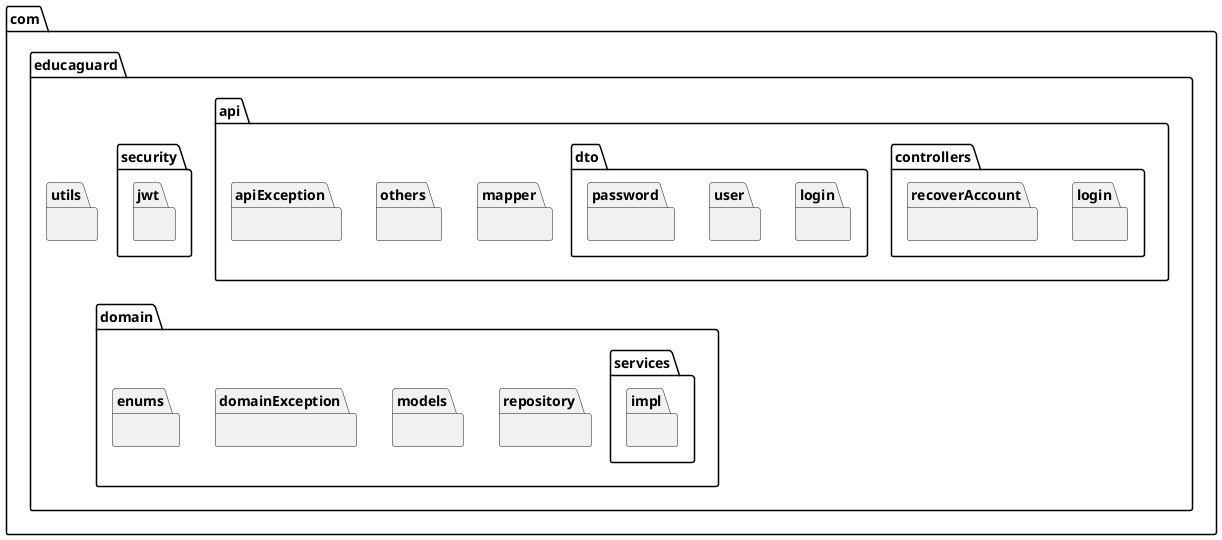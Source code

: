 @startuml

package com.educaguard.api.controllers.login {
}
package com.educaguard.domain.services {
}
package com.educaguard.domain.services.impl {
}
package com.educaguard.api.dto.login {
}
package com.educaguard.api.mapper {
}
package com.educaguard.api.others {
}
package com.educaguard.domain.repository {
}
package com.educaguard.domain.services.impl {
}
package com.educaguard.api.dto.user {
}
package com.educaguard.utils {
}
package com.educaguard.security.jwt {
}
package com.educaguard.api.apiException {
}
package com.educaguard.api.dto.user {
}
package com.educaguard.utils {
}
package com.educaguard.domain.models {
}
package com.educaguard.security {
}
package com.educaguard.utils {
}
package com.educaguard.domain.services {
}
package com.educaguard {
}
package com.educaguard.domain.domainException {
}
package com.educaguard.api.dto.login {
}
package com.educaguard.domain.domainException {
}
package com.educaguard.security {
}
package com.educaguard {
}
package com.educaguard.api.mapper {
}
package com.educaguard.api.dto.password {
}
package com.educaguard.utils {
}
package com.educaguard.api.apiException {
}
package com.educaguard.utils {
}
package com.educaguard.api.controllers.recoverAccount {
}
package com.educaguard.domain.enums {
}

package com.educaguard.domain.services.impl {
}
package com.educaguard.api.apiException {
}
package com.educaguard.domain.domainException {
}

apiException -[hidden]-> domainException

@enduml
